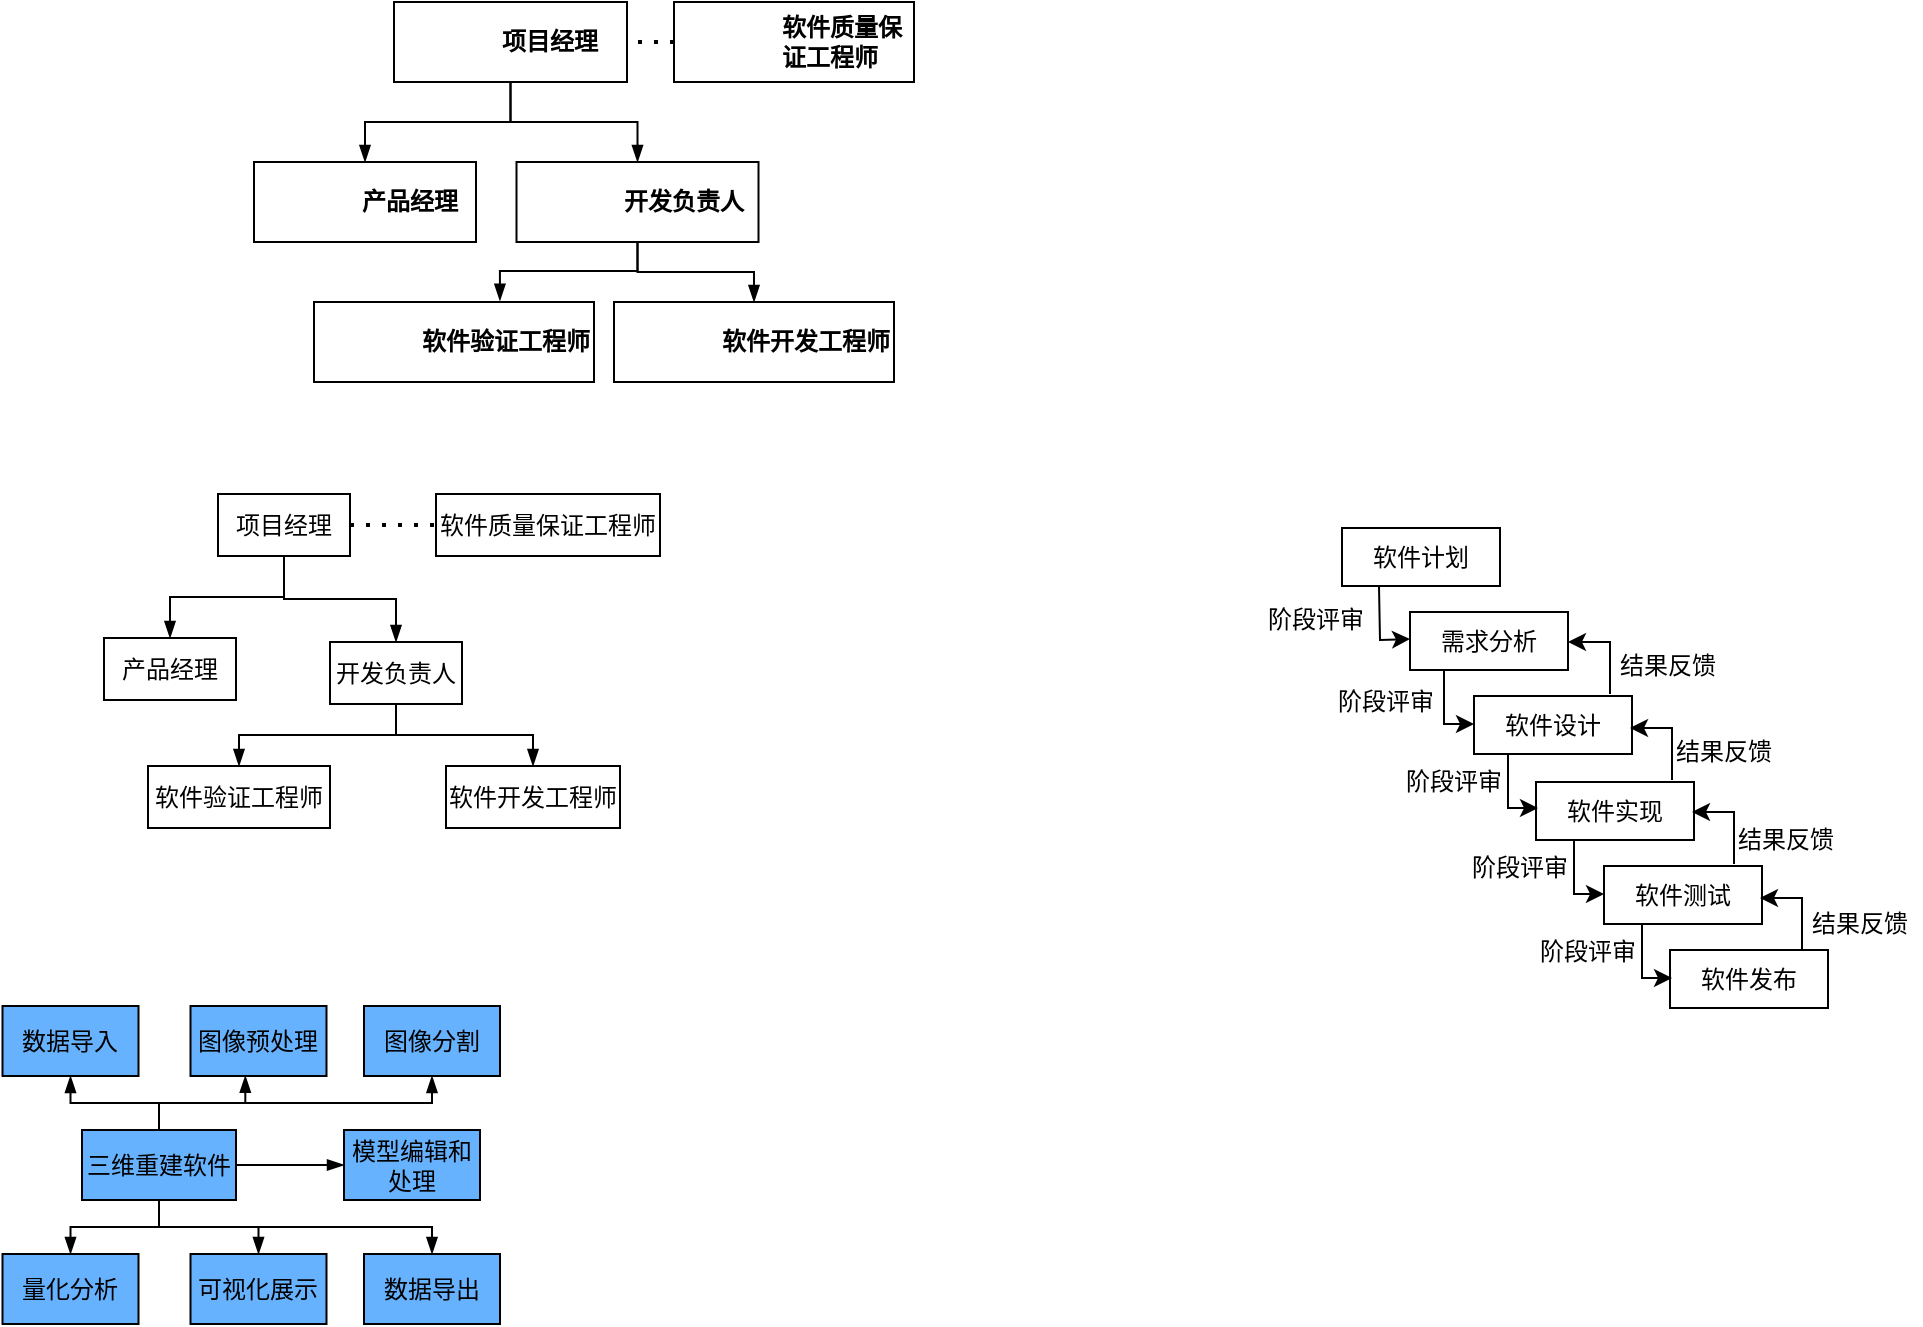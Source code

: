 <mxfile version="21.6.9" type="github">
  <diagram id="prtHgNgQTEPvFCAcTncT" name="Page-1">
    <mxGraphModel dx="1479" dy="1799" grid="0" gridSize="10" guides="1" tooltips="1" connect="1" arrows="1" fold="1" page="0" pageScale="1" pageWidth="827" pageHeight="1169" math="0" shadow="0">
      <root>
        <mxCell id="0" />
        <mxCell id="1" parent="0" />
        <UserObject label="项目经理" name="Tessa Miller" position="CFO" location="Office 1" email="me@example.com" placeholders="1" link="https://www.draw.io" id="dNxyNK7c78bLwvsdeMH5-12">
          <mxCell style="label;image=https://cdn3.iconfinder.com/data/icons/user-avatars-1/512/users-3-128.png;whiteSpace=wrap;html=1;rounded=0;glass=0;treeMoving=1;treeFolding=1;" parent="1" vertex="1">
            <mxGeometry x="-170" y="-953" width="116.5" height="40" as="geometry" />
          </mxCell>
        </UserObject>
        <mxCell id="dNxyNK7c78bLwvsdeMH5-17" value="" style="endArrow=blockThin;endFill=1;fontSize=11;edgeStyle=elbowEdgeStyle;elbow=vertical;rounded=0;exitX=0.5;exitY=1;exitDx=0;exitDy=0;entryX=0.664;entryY=-0.017;entryDx=0;entryDy=0;entryPerimeter=0;" parent="1" source="dNxyNK7c78bLwvsdeMH5-16" target="KFZ-zlEm3YiaIrgzZCz1-1" edge="1">
          <mxGeometry relative="1" as="geometry">
            <mxPoint x="-50" y="-713" as="targetPoint" />
          </mxGeometry>
        </mxCell>
        <UserObject label="软件质量保证工程师" name="Alison Donovan" position="System Admin" location="Office 3" email="me@example.com" placeholders="1" link="https://www.draw.io" id="dNxyNK7c78bLwvsdeMH5-18">
          <mxCell style="label;image=https://cdn3.iconfinder.com/data/icons/user-avatars-1/512/users-2-128.png;whiteSpace=wrap;html=1;rounded=0;glass=0;" parent="1" vertex="1">
            <mxGeometry x="-30" y="-953" width="120" height="40" as="geometry" />
          </mxCell>
        </UserObject>
        <UserObject label="开发负责人" name="Evan Valet" position="HR Director" location="Office 4" email="me@example.com" placeholders="1" link="https://www.draw.io" id="dNxyNK7c78bLwvsdeMH5-16">
          <mxCell style="label;image=https://cdn3.iconfinder.com/data/icons/user-avatars-1/512/users-9-2-128.png;whiteSpace=wrap;html=1;rounded=0;glass=0;treeFolding=1;treeMoving=1;" parent="1" vertex="1">
            <mxGeometry x="-108.75" y="-873" width="121" height="40" as="geometry" />
          </mxCell>
        </UserObject>
        <mxCell id="dNxyNK7c78bLwvsdeMH5-15" value="" style="endArrow=blockThin;endFill=1;fontSize=11;edgeStyle=elbowEdgeStyle;elbow=vertical;rounded=0;" parent="1" source="dNxyNK7c78bLwvsdeMH5-12" target="dNxyNK7c78bLwvsdeMH5-16" edge="1">
          <mxGeometry relative="1" as="geometry" />
        </mxCell>
        <UserObject label="产品经理" name="Edward Morrison" position="Brand Manager" location="Office 2" email="me@example.com" placeholders="1" link="https://www.draw.io" id="dNxyNK7c78bLwvsdeMH5-14">
          <mxCell style="label;image=https://cdn3.iconfinder.com/data/icons/user-avatars-1/512/users-10-3-128.png;whiteSpace=wrap;html=1;rounded=0;glass=0;treeFolding=1;treeMoving=1;" parent="1" vertex="1">
            <mxGeometry x="-240" y="-873" width="111" height="40" as="geometry" />
          </mxCell>
        </UserObject>
        <mxCell id="dNxyNK7c78bLwvsdeMH5-13" value="" style="endArrow=blockThin;endFill=1;fontSize=11;edgeStyle=elbowEdgeStyle;elbow=vertical;rounded=0;" parent="1" source="dNxyNK7c78bLwvsdeMH5-12" target="dNxyNK7c78bLwvsdeMH5-14" edge="1">
          <mxGeometry relative="1" as="geometry" />
        </mxCell>
        <UserObject label="软件验证工程师" name="Alison Donovan" position="System Admin" location="Office 3" email="me@example.com" placeholders="1" link="https://www.draw.io" id="KFZ-zlEm3YiaIrgzZCz1-1">
          <mxCell style="label;image=https://cdn3.iconfinder.com/data/icons/user-avatars-1/512/users-2-128.png;whiteSpace=wrap;html=1;rounded=0;glass=0;" parent="1" vertex="1">
            <mxGeometry x="-210" y="-803" width="140" height="40" as="geometry" />
          </mxCell>
        </UserObject>
        <UserObject label="软件开发工程师" name="Alison Donovan" position="System Admin" location="Office 3" email="me@example.com" placeholders="1" link="https://www.draw.io" id="KFZ-zlEm3YiaIrgzZCz1-2">
          <mxCell style="label;image=https://cdn3.iconfinder.com/data/icons/user-avatars-1/512/users-2-128.png;whiteSpace=wrap;html=1;rounded=0;glass=0;" parent="1" vertex="1">
            <mxGeometry x="-60" y="-803" width="140" height="40" as="geometry" />
          </mxCell>
        </UserObject>
        <mxCell id="KFZ-zlEm3YiaIrgzZCz1-3" value="" style="endArrow=blockThin;endFill=1;fontSize=11;edgeStyle=elbowEdgeStyle;elbow=vertical;rounded=0;entryX=0.5;entryY=0;entryDx=0;entryDy=0;exitX=0.5;exitY=1;exitDx=0;exitDy=0;" parent="1" source="dNxyNK7c78bLwvsdeMH5-16" target="KFZ-zlEm3YiaIrgzZCz1-2" edge="1">
          <mxGeometry relative="1" as="geometry">
            <mxPoint x="-40" y="-753" as="sourcePoint" />
            <mxPoint x="-147" y="-684" as="targetPoint" />
          </mxGeometry>
        </mxCell>
        <mxCell id="KFZ-zlEm3YiaIrgzZCz1-6" value="" style="endArrow=none;dashed=1;html=1;dashPattern=1 3;strokeWidth=2;rounded=0;entryX=1;entryY=0.5;entryDx=0;entryDy=0;exitX=0;exitY=0.5;exitDx=0;exitDy=0;" parent="1" source="dNxyNK7c78bLwvsdeMH5-18" target="dNxyNK7c78bLwvsdeMH5-12" edge="1">
          <mxGeometry width="50" height="50" relative="1" as="geometry">
            <mxPoint x="-110" y="-753" as="sourcePoint" />
            <mxPoint x="-60" y="-803" as="targetPoint" />
          </mxGeometry>
        </mxCell>
        <mxCell id="KFZ-zlEm3YiaIrgzZCz1-113" value="项目经理" style="rounded=0;whiteSpace=wrap;html=1;" parent="1" vertex="1">
          <mxGeometry x="-258" y="-707" width="66" height="31" as="geometry" />
        </mxCell>
        <mxCell id="KFZ-zlEm3YiaIrgzZCz1-114" value="软件质量保证工程师" style="rounded=0;whiteSpace=wrap;html=1;" parent="1" vertex="1">
          <mxGeometry x="-149" y="-707" width="112" height="31" as="geometry" />
        </mxCell>
        <mxCell id="KFZ-zlEm3YiaIrgzZCz1-115" value="产品经理" style="rounded=0;whiteSpace=wrap;html=1;" parent="1" vertex="1">
          <mxGeometry x="-315" y="-635" width="66" height="31" as="geometry" />
        </mxCell>
        <mxCell id="KFZ-zlEm3YiaIrgzZCz1-116" value="软件开发工程师" style="rounded=0;whiteSpace=wrap;html=1;" parent="1" vertex="1">
          <mxGeometry x="-144" y="-571" width="87" height="31" as="geometry" />
        </mxCell>
        <mxCell id="KFZ-zlEm3YiaIrgzZCz1-117" value="软件验证工程师" style="rounded=0;whiteSpace=wrap;html=1;" parent="1" vertex="1">
          <mxGeometry x="-293" y="-571" width="91" height="31" as="geometry" />
        </mxCell>
        <mxCell id="KFZ-zlEm3YiaIrgzZCz1-118" value="开发负责人" style="rounded=0;whiteSpace=wrap;html=1;" parent="1" vertex="1">
          <mxGeometry x="-202" y="-633" width="66" height="31" as="geometry" />
        </mxCell>
        <mxCell id="KFZ-zlEm3YiaIrgzZCz1-119" value="" style="endArrow=blockThin;endFill=1;fontSize=11;edgeStyle=elbowEdgeStyle;elbow=vertical;rounded=0;exitX=0.5;exitY=1;exitDx=0;exitDy=0;entryX=0.5;entryY=0;entryDx=0;entryDy=0;" parent="1" source="KFZ-zlEm3YiaIrgzZCz1-113" target="KFZ-zlEm3YiaIrgzZCz1-115" edge="1">
          <mxGeometry relative="1" as="geometry">
            <mxPoint x="-102" y="-903" as="sourcePoint" />
            <mxPoint x="-174" y="-863" as="targetPoint" />
          </mxGeometry>
        </mxCell>
        <mxCell id="KFZ-zlEm3YiaIrgzZCz1-121" value="" style="endArrow=blockThin;endFill=1;fontSize=11;edgeStyle=elbowEdgeStyle;elbow=vertical;rounded=0;exitX=0.5;exitY=1;exitDx=0;exitDy=0;entryX=0.5;entryY=0;entryDx=0;entryDy=0;" parent="1" source="KFZ-zlEm3YiaIrgzZCz1-118" target="KFZ-zlEm3YiaIrgzZCz1-116" edge="1">
          <mxGeometry relative="1" as="geometry">
            <mxPoint x="152" y="-662" as="sourcePoint" />
            <mxPoint x="95" y="-638" as="targetPoint" />
          </mxGeometry>
        </mxCell>
        <mxCell id="KFZ-zlEm3YiaIrgzZCz1-122" value="" style="endArrow=blockThin;endFill=1;fontSize=11;edgeStyle=elbowEdgeStyle;elbow=vertical;rounded=0;exitX=0.5;exitY=1;exitDx=0;exitDy=0;entryX=0.5;entryY=0;entryDx=0;entryDy=0;" parent="1" source="KFZ-zlEm3YiaIrgzZCz1-118" target="KFZ-zlEm3YiaIrgzZCz1-117" edge="1">
          <mxGeometry relative="1" as="geometry">
            <mxPoint x="162" y="-652" as="sourcePoint" />
            <mxPoint x="105" y="-628" as="targetPoint" />
          </mxGeometry>
        </mxCell>
        <mxCell id="KFZ-zlEm3YiaIrgzZCz1-123" value="" style="endArrow=blockThin;endFill=1;fontSize=11;edgeStyle=elbowEdgeStyle;elbow=vertical;rounded=0;exitX=0.5;exitY=1;exitDx=0;exitDy=0;" parent="1" source="KFZ-zlEm3YiaIrgzZCz1-113" target="KFZ-zlEm3YiaIrgzZCz1-118" edge="1">
          <mxGeometry relative="1" as="geometry">
            <mxPoint x="172" y="-642" as="sourcePoint" />
            <mxPoint x="115" y="-618" as="targetPoint" />
          </mxGeometry>
        </mxCell>
        <mxCell id="KFZ-zlEm3YiaIrgzZCz1-124" value="" style="endArrow=none;dashed=1;html=1;dashPattern=1 3;strokeWidth=2;rounded=0;exitX=1;exitY=0.5;exitDx=0;exitDy=0;" parent="1" source="KFZ-zlEm3YiaIrgzZCz1-113" target="KFZ-zlEm3YiaIrgzZCz1-114" edge="1">
          <mxGeometry width="50" height="50" relative="1" as="geometry">
            <mxPoint x="-107" y="-759" as="sourcePoint" />
            <mxPoint x="-57" y="-809" as="targetPoint" />
          </mxGeometry>
        </mxCell>
        <mxCell id="KFZ-zlEm3YiaIrgzZCz1-126" value="模型编辑和处理" style="rounded=0;whiteSpace=wrap;html=1;fillColor=#66B2FF;" parent="1" vertex="1">
          <mxGeometry x="-195" y="-389" width="68" height="35" as="geometry" />
        </mxCell>
        <mxCell id="KFZ-zlEm3YiaIrgzZCz1-127" value="三维重建软件" style="rounded=0;whiteSpace=wrap;html=1;fillColor=#66B2FF;" parent="1" vertex="1">
          <mxGeometry x="-326" y="-389" width="77" height="35" as="geometry" />
        </mxCell>
        <mxCell id="KFZ-zlEm3YiaIrgzZCz1-128" value="数据导入" style="rounded=0;whiteSpace=wrap;html=1;fillColor=#66B2FF;" parent="1" vertex="1">
          <mxGeometry x="-365.75" y="-451" width="68" height="35" as="geometry" />
        </mxCell>
        <mxCell id="KFZ-zlEm3YiaIrgzZCz1-129" value="图像预处理" style="rounded=0;whiteSpace=wrap;html=1;fillColor=#66B2FF;" parent="1" vertex="1">
          <mxGeometry x="-271.75" y="-451" width="68" height="35" as="geometry" />
        </mxCell>
        <mxCell id="KFZ-zlEm3YiaIrgzZCz1-130" value="图像分割" style="rounded=0;whiteSpace=wrap;html=1;fillColor=#66B2FF;" parent="1" vertex="1">
          <mxGeometry x="-185" y="-451" width="68" height="35" as="geometry" />
        </mxCell>
        <mxCell id="KFZ-zlEm3YiaIrgzZCz1-131" value="量化分析" style="rounded=0;whiteSpace=wrap;html=1;fillColor=#66B2FF;" parent="1" vertex="1">
          <mxGeometry x="-365.75" y="-327" width="68" height="35" as="geometry" />
        </mxCell>
        <mxCell id="KFZ-zlEm3YiaIrgzZCz1-132" value="可视化展示" style="rounded=0;whiteSpace=wrap;html=1;fillColor=#66B2FF;" parent="1" vertex="1">
          <mxGeometry x="-271.75" y="-327" width="68" height="35" as="geometry" />
        </mxCell>
        <mxCell id="KFZ-zlEm3YiaIrgzZCz1-133" value="数据导出" style="rounded=0;whiteSpace=wrap;html=1;fillColor=#66B2FF;" parent="1" vertex="1">
          <mxGeometry x="-185" y="-327" width="68" height="35" as="geometry" />
        </mxCell>
        <mxCell id="KFZ-zlEm3YiaIrgzZCz1-142" value="" style="endArrow=blockThin;endFill=1;fontSize=11;edgeStyle=elbowEdgeStyle;elbow=vertical;rounded=0;exitX=0.5;exitY=0;exitDx=0;exitDy=0;entryX=0.5;entryY=1;entryDx=0;entryDy=0;" parent="1" source="KFZ-zlEm3YiaIrgzZCz1-127" target="KFZ-zlEm3YiaIrgzZCz1-128" edge="1">
          <mxGeometry relative="1" as="geometry">
            <mxPoint x="-159" y="-592" as="sourcePoint" />
            <mxPoint x="-90" y="-561" as="targetPoint" />
          </mxGeometry>
        </mxCell>
        <mxCell id="KFZ-zlEm3YiaIrgzZCz1-143" value="" style="endArrow=blockThin;endFill=1;fontSize=11;edgeStyle=elbowEdgeStyle;elbow=vertical;rounded=0;exitX=0.5;exitY=0;exitDx=0;exitDy=0;entryX=0.403;entryY=0.998;entryDx=0;entryDy=0;entryPerimeter=0;" parent="1" source="KFZ-zlEm3YiaIrgzZCz1-127" target="KFZ-zlEm3YiaIrgzZCz1-129" edge="1">
          <mxGeometry relative="1" as="geometry">
            <mxPoint x="-277" y="-379" as="sourcePoint" />
            <mxPoint x="-322" y="-399" as="targetPoint" />
          </mxGeometry>
        </mxCell>
        <mxCell id="KFZ-zlEm3YiaIrgzZCz1-144" value="" style="endArrow=blockThin;endFill=1;fontSize=11;edgeStyle=elbowEdgeStyle;elbow=vertical;rounded=0;exitX=0.5;exitY=1;exitDx=0;exitDy=0;entryX=0.5;entryY=0;entryDx=0;entryDy=0;" parent="1" source="KFZ-zlEm3YiaIrgzZCz1-127" target="KFZ-zlEm3YiaIrgzZCz1-131" edge="1">
          <mxGeometry relative="1" as="geometry">
            <mxPoint x="-267" y="-369" as="sourcePoint" />
            <mxPoint x="-312" y="-389" as="targetPoint" />
          </mxGeometry>
        </mxCell>
        <mxCell id="KFZ-zlEm3YiaIrgzZCz1-145" value="" style="endArrow=blockThin;endFill=1;fontSize=11;edgeStyle=elbowEdgeStyle;elbow=vertical;rounded=0;exitX=0.5;exitY=1;exitDx=0;exitDy=0;entryX=0.5;entryY=0;entryDx=0;entryDy=0;" parent="1" source="KFZ-zlEm3YiaIrgzZCz1-127" target="KFZ-zlEm3YiaIrgzZCz1-132" edge="1">
          <mxGeometry relative="1" as="geometry">
            <mxPoint x="-257" y="-359" as="sourcePoint" />
            <mxPoint x="-302" y="-379" as="targetPoint" />
          </mxGeometry>
        </mxCell>
        <mxCell id="KFZ-zlEm3YiaIrgzZCz1-146" value="" style="endArrow=blockThin;endFill=1;fontSize=11;edgeStyle=elbowEdgeStyle;elbow=vertical;rounded=0;exitX=1;exitY=0.5;exitDx=0;exitDy=0;" parent="1" source="KFZ-zlEm3YiaIrgzZCz1-127" target="KFZ-zlEm3YiaIrgzZCz1-126" edge="1">
          <mxGeometry relative="1" as="geometry">
            <mxPoint x="-247" y="-349" as="sourcePoint" />
            <mxPoint x="-292" y="-369" as="targetPoint" />
          </mxGeometry>
        </mxCell>
        <mxCell id="KFZ-zlEm3YiaIrgzZCz1-147" value="" style="endArrow=blockThin;endFill=1;fontSize=11;edgeStyle=elbowEdgeStyle;elbow=vertical;rounded=0;exitX=0.5;exitY=0;exitDx=0;exitDy=0;entryX=0.5;entryY=1;entryDx=0;entryDy=0;" parent="1" source="KFZ-zlEm3YiaIrgzZCz1-127" target="KFZ-zlEm3YiaIrgzZCz1-130" edge="1">
          <mxGeometry relative="1" as="geometry">
            <mxPoint x="-237" y="-339" as="sourcePoint" />
            <mxPoint x="-282" y="-359" as="targetPoint" />
          </mxGeometry>
        </mxCell>
        <mxCell id="KFZ-zlEm3YiaIrgzZCz1-148" value="" style="endArrow=blockThin;endFill=1;fontSize=11;edgeStyle=elbowEdgeStyle;elbow=vertical;rounded=0;entryX=0.5;entryY=0;entryDx=0;entryDy=0;exitX=0.5;exitY=1;exitDx=0;exitDy=0;" parent="1" source="KFZ-zlEm3YiaIrgzZCz1-127" target="KFZ-zlEm3YiaIrgzZCz1-133" edge="1">
          <mxGeometry relative="1" as="geometry">
            <mxPoint x="-211" y="-355" as="sourcePoint" />
            <mxPoint x="-289" y="-352" as="targetPoint" />
          </mxGeometry>
        </mxCell>
        <mxCell id="Q21N-YujwK09jQ_qBopz-1" value="软件计划" style="rounded=0;whiteSpace=wrap;html=1;" vertex="1" parent="1">
          <mxGeometry x="304" y="-690" width="79" height="29" as="geometry" />
        </mxCell>
        <mxCell id="Q21N-YujwK09jQ_qBopz-2" value="需求分析" style="rounded=0;whiteSpace=wrap;html=1;" vertex="1" parent="1">
          <mxGeometry x="338" y="-648" width="79" height="29" as="geometry" />
        </mxCell>
        <mxCell id="Q21N-YujwK09jQ_qBopz-3" value="软件设计" style="rounded=0;whiteSpace=wrap;html=1;" vertex="1" parent="1">
          <mxGeometry x="370" y="-606" width="79" height="29" as="geometry" />
        </mxCell>
        <mxCell id="Q21N-YujwK09jQ_qBopz-4" value="软件实现" style="rounded=0;whiteSpace=wrap;html=1;" vertex="1" parent="1">
          <mxGeometry x="401" y="-563" width="79" height="29" as="geometry" />
        </mxCell>
        <mxCell id="Q21N-YujwK09jQ_qBopz-5" value="软件测试" style="rounded=0;whiteSpace=wrap;html=1;" vertex="1" parent="1">
          <mxGeometry x="435" y="-521" width="79" height="29" as="geometry" />
        </mxCell>
        <mxCell id="Q21N-YujwK09jQ_qBopz-6" value="软件发布" style="rounded=0;whiteSpace=wrap;html=1;" vertex="1" parent="1">
          <mxGeometry x="468" y="-479" width="79" height="29" as="geometry" />
        </mxCell>
        <mxCell id="Q21N-YujwK09jQ_qBopz-12" value="" style="endArrow=classic;html=1;rounded=0;exitX=0.5;exitY=1;exitDx=0;exitDy=0;entryX=0;entryY=0.5;entryDx=0;entryDy=0;" edge="1" parent="1">
          <mxGeometry width="50" height="50" relative="1" as="geometry">
            <mxPoint x="322.5" y="-661" as="sourcePoint" />
            <mxPoint x="338" y="-634.5" as="targetPoint" />
            <Array as="points">
              <mxPoint x="323" y="-634" />
            </Array>
          </mxGeometry>
        </mxCell>
        <mxCell id="Q21N-YujwK09jQ_qBopz-14" value="阶段评审" style="text;whiteSpace=wrap;html=1;" vertex="1" parent="1">
          <mxGeometry x="265" y="-658" width="56" height="23" as="geometry" />
        </mxCell>
        <mxCell id="Q21N-YujwK09jQ_qBopz-15" value="阶段评审" style="text;whiteSpace=wrap;html=1;" vertex="1" parent="1">
          <mxGeometry x="300" y="-617" width="56" height="23" as="geometry" />
        </mxCell>
        <mxCell id="Q21N-YujwK09jQ_qBopz-16" value="" style="endArrow=classic;html=1;rounded=0;exitX=0.5;exitY=1;exitDx=0;exitDy=0;entryX=0;entryY=0.5;entryDx=0;entryDy=0;" edge="1" parent="1">
          <mxGeometry width="50" height="50" relative="1" as="geometry">
            <mxPoint x="355" y="-619" as="sourcePoint" />
            <mxPoint x="370" y="-592" as="targetPoint" />
            <Array as="points">
              <mxPoint x="355" y="-592" />
            </Array>
          </mxGeometry>
        </mxCell>
        <mxCell id="Q21N-YujwK09jQ_qBopz-17" value="" style="endArrow=classic;html=1;rounded=0;exitX=0.5;exitY=1;exitDx=0;exitDy=0;entryX=0;entryY=0.5;entryDx=0;entryDy=0;" edge="1" parent="1">
          <mxGeometry width="50" height="50" relative="1" as="geometry">
            <mxPoint x="387" y="-577" as="sourcePoint" />
            <mxPoint x="402" y="-550" as="targetPoint" />
            <Array as="points">
              <mxPoint x="387" y="-550" />
            </Array>
          </mxGeometry>
        </mxCell>
        <mxCell id="Q21N-YujwK09jQ_qBopz-18" value="" style="endArrow=classic;html=1;rounded=0;exitX=0.5;exitY=1;exitDx=0;exitDy=0;entryX=0;entryY=0.5;entryDx=0;entryDy=0;" edge="1" parent="1">
          <mxGeometry width="50" height="50" relative="1" as="geometry">
            <mxPoint x="420" y="-534" as="sourcePoint" />
            <mxPoint x="435" y="-507" as="targetPoint" />
            <Array as="points">
              <mxPoint x="420" y="-507" />
            </Array>
          </mxGeometry>
        </mxCell>
        <mxCell id="Q21N-YujwK09jQ_qBopz-19" value="" style="endArrow=classic;html=1;rounded=0;exitX=0.5;exitY=1;exitDx=0;exitDy=0;entryX=0;entryY=0.5;entryDx=0;entryDy=0;" edge="1" parent="1">
          <mxGeometry width="50" height="50" relative="1" as="geometry">
            <mxPoint x="454" y="-492" as="sourcePoint" />
            <mxPoint x="469" y="-465" as="targetPoint" />
            <Array as="points">
              <mxPoint x="454" y="-465" />
            </Array>
          </mxGeometry>
        </mxCell>
        <mxCell id="Q21N-YujwK09jQ_qBopz-20" value="阶段评审" style="text;whiteSpace=wrap;html=1;" vertex="1" parent="1">
          <mxGeometry x="334" y="-577" width="56" height="23" as="geometry" />
        </mxCell>
        <mxCell id="Q21N-YujwK09jQ_qBopz-21" value="阶段评审" style="text;whiteSpace=wrap;html=1;" vertex="1" parent="1">
          <mxGeometry x="367" y="-534" width="56" height="23" as="geometry" />
        </mxCell>
        <mxCell id="Q21N-YujwK09jQ_qBopz-22" value="阶段评审" style="text;whiteSpace=wrap;html=1;" vertex="1" parent="1">
          <mxGeometry x="401" y="-492" width="56" height="23" as="geometry" />
        </mxCell>
        <mxCell id="Q21N-YujwK09jQ_qBopz-23" value="" style="endArrow=classic;html=1;rounded=0;" edge="1" parent="1">
          <mxGeometry width="50" height="50" relative="1" as="geometry">
            <mxPoint x="438" y="-607" as="sourcePoint" />
            <mxPoint x="417" y="-633" as="targetPoint" />
            <Array as="points">
              <mxPoint x="438" y="-633" />
            </Array>
          </mxGeometry>
        </mxCell>
        <mxCell id="Q21N-YujwK09jQ_qBopz-24" value="" style="endArrow=classic;html=1;rounded=0;" edge="1" parent="1">
          <mxGeometry width="50" height="50" relative="1" as="geometry">
            <mxPoint x="469" y="-564" as="sourcePoint" />
            <mxPoint x="448" y="-590" as="targetPoint" />
            <Array as="points">
              <mxPoint x="469" y="-590" />
            </Array>
          </mxGeometry>
        </mxCell>
        <mxCell id="Q21N-YujwK09jQ_qBopz-25" value="" style="endArrow=classic;html=1;rounded=0;" edge="1" parent="1">
          <mxGeometry width="50" height="50" relative="1" as="geometry">
            <mxPoint x="500" y="-522" as="sourcePoint" />
            <mxPoint x="479" y="-548" as="targetPoint" />
            <Array as="points">
              <mxPoint x="500" y="-548" />
            </Array>
          </mxGeometry>
        </mxCell>
        <mxCell id="Q21N-YujwK09jQ_qBopz-26" value="" style="endArrow=classic;html=1;rounded=0;" edge="1" parent="1">
          <mxGeometry width="50" height="50" relative="1" as="geometry">
            <mxPoint x="534" y="-479" as="sourcePoint" />
            <mxPoint x="513" y="-505" as="targetPoint" />
            <Array as="points">
              <mxPoint x="534" y="-505" />
            </Array>
          </mxGeometry>
        </mxCell>
        <mxCell id="Q21N-YujwK09jQ_qBopz-27" value="结果反馈" style="text;whiteSpace=wrap;html=1;" vertex="1" parent="1">
          <mxGeometry x="441" y="-635" width="56" height="23" as="geometry" />
        </mxCell>
        <mxCell id="Q21N-YujwK09jQ_qBopz-28" value="结果反馈" style="text;whiteSpace=wrap;html=1;" vertex="1" parent="1">
          <mxGeometry x="469" y="-592" width="56" height="23" as="geometry" />
        </mxCell>
        <mxCell id="Q21N-YujwK09jQ_qBopz-29" value="结果反馈" style="text;whiteSpace=wrap;html=1;" vertex="1" parent="1">
          <mxGeometry x="500" y="-548" width="56" height="23" as="geometry" />
        </mxCell>
        <mxCell id="Q21N-YujwK09jQ_qBopz-30" value="结果反馈" style="text;whiteSpace=wrap;html=1;" vertex="1" parent="1">
          <mxGeometry x="537" y="-506" width="56" height="23" as="geometry" />
        </mxCell>
      </root>
    </mxGraphModel>
  </diagram>
</mxfile>
